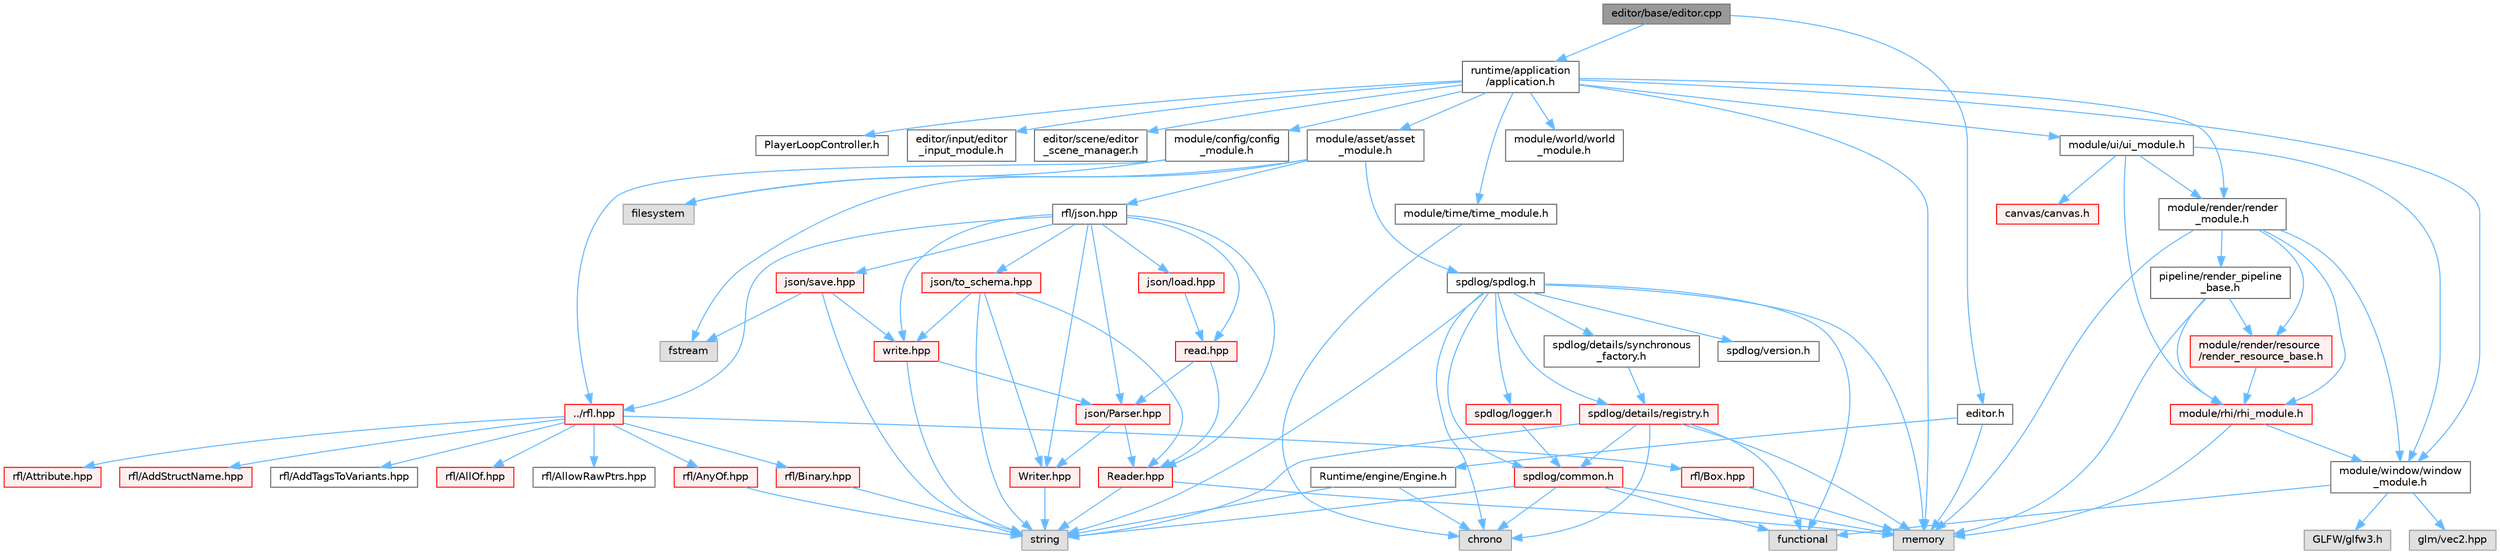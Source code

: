 digraph "editor/base/editor.cpp"
{
 // LATEX_PDF_SIZE
  bgcolor="transparent";
  edge [fontname=Helvetica,fontsize=10,labelfontname=Helvetica,labelfontsize=10];
  node [fontname=Helvetica,fontsize=10,shape=box,height=0.2,width=0.4];
  Node1 [id="Node000001",label="editor/base/editor.cpp",height=0.2,width=0.4,color="gray40", fillcolor="grey60", style="filled", fontcolor="black",tooltip=" "];
  Node1 -> Node2 [id="edge1_Node000001_Node000002",color="steelblue1",style="solid",tooltip=" "];
  Node2 [id="Node000002",label="editor.h",height=0.2,width=0.4,color="grey40", fillcolor="white", style="filled",URL="$editor_8h.html",tooltip=" "];
  Node2 -> Node3 [id="edge2_Node000002_Node000003",color="steelblue1",style="solid",tooltip=" "];
  Node3 [id="Node000003",label="memory",height=0.2,width=0.4,color="grey60", fillcolor="#E0E0E0", style="filled",tooltip=" "];
  Node2 -> Node4 [id="edge3_Node000002_Node000004",color="steelblue1",style="solid",tooltip=" "];
  Node4 [id="Node000004",label="Runtime/engine/Engine.h",height=0.2,width=0.4,color="grey40", fillcolor="white", style="filled",URL="$engine_8h.html",tooltip=" "];
  Node4 -> Node5 [id="edge4_Node000004_Node000005",color="steelblue1",style="solid",tooltip=" "];
  Node5 [id="Node000005",label="chrono",height=0.2,width=0.4,color="grey60", fillcolor="#E0E0E0", style="filled",tooltip=" "];
  Node4 -> Node6 [id="edge5_Node000004_Node000006",color="steelblue1",style="solid",tooltip=" "];
  Node6 [id="Node000006",label="string",height=0.2,width=0.4,color="grey60", fillcolor="#E0E0E0", style="filled",tooltip=" "];
  Node1 -> Node7 [id="edge6_Node000001_Node000007",color="steelblue1",style="solid",tooltip=" "];
  Node7 [id="Node000007",label="runtime/application\l/application.h",height=0.2,width=0.4,color="grey40", fillcolor="white", style="filled",URL="$application_8h.html",tooltip=" "];
  Node7 -> Node3 [id="edge7_Node000007_Node000003",color="steelblue1",style="solid",tooltip=" "];
  Node7 -> Node8 [id="edge8_Node000007_Node000008",color="steelblue1",style="solid",tooltip=" "];
  Node8 [id="Node000008",label="PlayerLoopController.h",height=0.2,width=0.4,color="grey40", fillcolor="white", style="filled",URL="$_player_loop_controller_8h.html",tooltip=" "];
  Node7 -> Node9 [id="edge9_Node000007_Node000009",color="steelblue1",style="solid",tooltip=" "];
  Node9 [id="Node000009",label="editor/input/editor\l_input_module.h",height=0.2,width=0.4,color="grey40", fillcolor="white", style="filled",URL="$editor__input__module_8h.html",tooltip=" "];
  Node7 -> Node10 [id="edge10_Node000007_Node000010",color="steelblue1",style="solid",tooltip=" "];
  Node10 [id="Node000010",label="editor/scene/editor\l_scene_manager.h",height=0.2,width=0.4,color="grey40", fillcolor="white", style="filled",URL="$editor__scene__manager_8h.html",tooltip=" "];
  Node7 -> Node11 [id="edge11_Node000007_Node000011",color="steelblue1",style="solid",tooltip=" "];
  Node11 [id="Node000011",label="module/asset/asset\l_module.h",height=0.2,width=0.4,color="grey40", fillcolor="white", style="filled",URL="$asset__module_8h.html",tooltip=" "];
  Node11 -> Node12 [id="edge12_Node000011_Node000012",color="steelblue1",style="solid",tooltip=" "];
  Node12 [id="Node000012",label="filesystem",height=0.2,width=0.4,color="grey60", fillcolor="#E0E0E0", style="filled",tooltip=" "];
  Node11 -> Node13 [id="edge13_Node000011_Node000013",color="steelblue1",style="solid",tooltip=" "];
  Node13 [id="Node000013",label="fstream",height=0.2,width=0.4,color="grey60", fillcolor="#E0E0E0", style="filled",tooltip=" "];
  Node11 -> Node14 [id="edge14_Node000011_Node000014",color="steelblue1",style="solid",tooltip=" "];
  Node14 [id="Node000014",label="rfl/json.hpp",height=0.2,width=0.4,color="grey40", fillcolor="white", style="filled",URL="$reflect-cpp_2include_2rfl_2json_8hpp.html",tooltip=" "];
  Node14 -> Node15 [id="edge15_Node000014_Node000015",color="steelblue1",style="solid",tooltip=" "];
  Node15 [id="Node000015",label="../rfl.hpp",height=0.2,width=0.4,color="red", fillcolor="#FFF0F0", style="filled",URL="$rfl_8hpp.html",tooltip=" "];
  Node15 -> Node16 [id="edge16_Node000015_Node000016",color="steelblue1",style="solid",tooltip=" "];
  Node16 [id="Node000016",label="rfl/AddStructName.hpp",height=0.2,width=0.4,color="red", fillcolor="#FFF0F0", style="filled",URL="$_add_struct_name_8hpp.html",tooltip=" "];
  Node15 -> Node65 [id="edge17_Node000015_Node000065",color="steelblue1",style="solid",tooltip=" "];
  Node65 [id="Node000065",label="rfl/AddTagsToVariants.hpp",height=0.2,width=0.4,color="grey40", fillcolor="white", style="filled",URL="$_add_tags_to_variants_8hpp.html",tooltip=" "];
  Node15 -> Node66 [id="edge18_Node000015_Node000066",color="steelblue1",style="solid",tooltip=" "];
  Node66 [id="Node000066",label="rfl/AllOf.hpp",height=0.2,width=0.4,color="red", fillcolor="#FFF0F0", style="filled",URL="$_all_of_8hpp.html",tooltip=" "];
  Node15 -> Node75 [id="edge19_Node000015_Node000075",color="steelblue1",style="solid",tooltip=" "];
  Node75 [id="Node000075",label="rfl/AllowRawPtrs.hpp",height=0.2,width=0.4,color="grey40", fillcolor="white", style="filled",URL="$_allow_raw_ptrs_8hpp.html",tooltip=" "];
  Node15 -> Node76 [id="edge20_Node000015_Node000076",color="steelblue1",style="solid",tooltip=" "];
  Node76 [id="Node000076",label="rfl/AnyOf.hpp",height=0.2,width=0.4,color="red", fillcolor="#FFF0F0", style="filled",URL="$_any_of_8hpp.html",tooltip=" "];
  Node76 -> Node6 [id="edge21_Node000076_Node000006",color="steelblue1",style="solid",tooltip=" "];
  Node15 -> Node78 [id="edge22_Node000015_Node000078",color="steelblue1",style="solid",tooltip=" "];
  Node78 [id="Node000078",label="rfl/Attribute.hpp",height=0.2,width=0.4,color="red", fillcolor="#FFF0F0", style="filled",URL="$_attribute_8hpp.html",tooltip=" "];
  Node15 -> Node79 [id="edge23_Node000015_Node000079",color="steelblue1",style="solid",tooltip=" "];
  Node79 [id="Node000079",label="rfl/Binary.hpp",height=0.2,width=0.4,color="red", fillcolor="#FFF0F0", style="filled",URL="$_binary_8hpp.html",tooltip=" "];
  Node79 -> Node6 [id="edge24_Node000079_Node000006",color="steelblue1",style="solid",tooltip=" "];
  Node15 -> Node81 [id="edge25_Node000015_Node000081",color="steelblue1",style="solid",tooltip=" "];
  Node81 [id="Node000081",label="rfl/Box.hpp",height=0.2,width=0.4,color="red", fillcolor="#FFF0F0", style="filled",URL="$_box_8hpp.html",tooltip=" "];
  Node81 -> Node3 [id="edge26_Node000081_Node000003",color="steelblue1",style="solid",tooltip=" "];
  Node14 -> Node306 [id="edge27_Node000014_Node000306",color="steelblue1",style="solid",tooltip=" "];
  Node306 [id="Node000306",label="json/Parser.hpp",height=0.2,width=0.4,color="red", fillcolor="#FFF0F0", style="filled",URL="$json_2_parser_8hpp.html",tooltip=" "];
  Node306 -> Node307 [id="edge28_Node000306_Node000307",color="steelblue1",style="solid",tooltip=" "];
  Node307 [id="Node000307",label="Reader.hpp",height=0.2,width=0.4,color="red", fillcolor="#FFF0F0", style="filled",URL="$json_2_reader_8hpp.html",tooltip=" "];
  Node307 -> Node3 [id="edge29_Node000307_Node000003",color="steelblue1",style="solid",tooltip=" "];
  Node307 -> Node6 [id="edge30_Node000307_Node000006",color="steelblue1",style="solid",tooltip=" "];
  Node306 -> Node449 [id="edge31_Node000306_Node000449",color="steelblue1",style="solid",tooltip=" "];
  Node449 [id="Node000449",label="Writer.hpp",height=0.2,width=0.4,color="red", fillcolor="#FFF0F0", style="filled",URL="$json_2_writer_8hpp.html",tooltip=" "];
  Node449 -> Node6 [id="edge32_Node000449_Node000006",color="steelblue1",style="solid",tooltip=" "];
  Node14 -> Node307 [id="edge33_Node000014_Node000307",color="steelblue1",style="solid",tooltip=" "];
  Node14 -> Node449 [id="edge34_Node000014_Node000449",color="steelblue1",style="solid",tooltip=" "];
  Node14 -> Node450 [id="edge35_Node000014_Node000450",color="steelblue1",style="solid",tooltip=" "];
  Node450 [id="Node000450",label="json/load.hpp",height=0.2,width=0.4,color="red", fillcolor="#FFF0F0", style="filled",URL="$json_2load_8hpp.html",tooltip=" "];
  Node450 -> Node452 [id="edge36_Node000450_Node000452",color="steelblue1",style="solid",tooltip=" "];
  Node452 [id="Node000452",label="read.hpp",height=0.2,width=0.4,color="red", fillcolor="#FFF0F0", style="filled",URL="$json_2read_8hpp.html",tooltip=" "];
  Node452 -> Node306 [id="edge37_Node000452_Node000306",color="steelblue1",style="solid",tooltip=" "];
  Node452 -> Node307 [id="edge38_Node000452_Node000307",color="steelblue1",style="solid",tooltip=" "];
  Node14 -> Node452 [id="edge39_Node000014_Node000452",color="steelblue1",style="solid",tooltip=" "];
  Node14 -> Node453 [id="edge40_Node000014_Node000453",color="steelblue1",style="solid",tooltip=" "];
  Node453 [id="Node000453",label="json/save.hpp",height=0.2,width=0.4,color="red", fillcolor="#FFF0F0", style="filled",URL="$json_2save_8hpp.html",tooltip=" "];
  Node453 -> Node13 [id="edge41_Node000453_Node000013",color="steelblue1",style="solid",tooltip=" "];
  Node453 -> Node6 [id="edge42_Node000453_Node000006",color="steelblue1",style="solid",tooltip=" "];
  Node453 -> Node455 [id="edge43_Node000453_Node000455",color="steelblue1",style="solid",tooltip=" "];
  Node455 [id="Node000455",label="write.hpp",height=0.2,width=0.4,color="red", fillcolor="#FFF0F0", style="filled",URL="$json_2write_8hpp.html",tooltip=" "];
  Node455 -> Node6 [id="edge44_Node000455_Node000006",color="steelblue1",style="solid",tooltip=" "];
  Node455 -> Node306 [id="edge45_Node000455_Node000306",color="steelblue1",style="solid",tooltip=" "];
  Node14 -> Node456 [id="edge46_Node000014_Node000456",color="steelblue1",style="solid",tooltip=" "];
  Node456 [id="Node000456",label="json/to_schema.hpp",height=0.2,width=0.4,color="red", fillcolor="#FFF0F0", style="filled",URL="$json_2to__schema_8hpp.html",tooltip=" "];
  Node456 -> Node6 [id="edge47_Node000456_Node000006",color="steelblue1",style="solid",tooltip=" "];
  Node456 -> Node307 [id="edge48_Node000456_Node000307",color="steelblue1",style="solid",tooltip=" "];
  Node456 -> Node449 [id="edge49_Node000456_Node000449",color="steelblue1",style="solid",tooltip=" "];
  Node456 -> Node455 [id="edge50_Node000456_Node000455",color="steelblue1",style="solid",tooltip=" "];
  Node14 -> Node455 [id="edge51_Node000014_Node000455",color="steelblue1",style="solid",tooltip=" "];
  Node11 -> Node461 [id="edge52_Node000011_Node000461",color="steelblue1",style="solid",tooltip=" "];
  Node461 [id="Node000461",label="spdlog/spdlog.h",height=0.2,width=0.4,color="grey40", fillcolor="white", style="filled",URL="$spdlog_8h.html",tooltip=" "];
  Node461 -> Node462 [id="edge53_Node000461_Node000462",color="steelblue1",style="solid",tooltip=" "];
  Node462 [id="Node000462",label="spdlog/common.h",height=0.2,width=0.4,color="red", fillcolor="#FFF0F0", style="filled",URL="$runtime_2spdlog_2include_2spdlog_2common_8h.html",tooltip=" "];
  Node462 -> Node5 [id="edge54_Node000462_Node000005",color="steelblue1",style="solid",tooltip=" "];
  Node462 -> Node26 [id="edge55_Node000462_Node000026",color="steelblue1",style="solid",tooltip=" "];
  Node26 [id="Node000026",label="functional",height=0.2,width=0.4,color="grey60", fillcolor="#E0E0E0", style="filled",tooltip=" "];
  Node462 -> Node3 [id="edge56_Node000462_Node000003",color="steelblue1",style="solid",tooltip=" "];
  Node462 -> Node6 [id="edge57_Node000462_Node000006",color="steelblue1",style="solid",tooltip=" "];
  Node461 -> Node479 [id="edge58_Node000461_Node000479",color="steelblue1",style="solid",tooltip=" "];
  Node479 [id="Node000479",label="spdlog/details/registry.h",height=0.2,width=0.4,color="red", fillcolor="#FFF0F0", style="filled",URL="$registry_8h.html",tooltip=" "];
  Node479 -> Node462 [id="edge59_Node000479_Node000462",color="steelblue1",style="solid",tooltip=" "];
  Node479 -> Node5 [id="edge60_Node000479_Node000005",color="steelblue1",style="solid",tooltip=" "];
  Node479 -> Node26 [id="edge61_Node000479_Node000026",color="steelblue1",style="solid",tooltip=" "];
  Node479 -> Node3 [id="edge62_Node000479_Node000003",color="steelblue1",style="solid",tooltip=" "];
  Node479 -> Node6 [id="edge63_Node000479_Node000006",color="steelblue1",style="solid",tooltip=" "];
  Node461 -> Node484 [id="edge64_Node000461_Node000484",color="steelblue1",style="solid",tooltip=" "];
  Node484 [id="Node000484",label="spdlog/details/synchronous\l_factory.h",height=0.2,width=0.4,color="grey40", fillcolor="white", style="filled",URL="$synchronous__factory_8h.html",tooltip=" "];
  Node484 -> Node479 [id="edge65_Node000484_Node000479",color="steelblue1",style="solid",tooltip=" "];
  Node461 -> Node485 [id="edge66_Node000461_Node000485",color="steelblue1",style="solid",tooltip=" "];
  Node485 [id="Node000485",label="spdlog/logger.h",height=0.2,width=0.4,color="red", fillcolor="#FFF0F0", style="filled",URL="$logger_8h.html",tooltip=" "];
  Node485 -> Node462 [id="edge67_Node000485_Node000462",color="steelblue1",style="solid",tooltip=" "];
  Node461 -> Node490 [id="edge68_Node000461_Node000490",color="steelblue1",style="solid",tooltip=" "];
  Node490 [id="Node000490",label="spdlog/version.h",height=0.2,width=0.4,color="grey40", fillcolor="white", style="filled",URL="$runtime_2spdlog_2include_2spdlog_2version_8h.html",tooltip=" "];
  Node461 -> Node5 [id="edge69_Node000461_Node000005",color="steelblue1",style="solid",tooltip=" "];
  Node461 -> Node26 [id="edge70_Node000461_Node000026",color="steelblue1",style="solid",tooltip=" "];
  Node461 -> Node3 [id="edge71_Node000461_Node000003",color="steelblue1",style="solid",tooltip=" "];
  Node461 -> Node6 [id="edge72_Node000461_Node000006",color="steelblue1",style="solid",tooltip=" "];
  Node7 -> Node491 [id="edge73_Node000007_Node000491",color="steelblue1",style="solid",tooltip=" "];
  Node491 [id="Node000491",label="module/config/config\l_module.h",height=0.2,width=0.4,color="grey40", fillcolor="white", style="filled",URL="$config__module_8h.html",tooltip=" "];
  Node491 -> Node12 [id="edge74_Node000491_Node000012",color="steelblue1",style="solid",tooltip=" "];
  Node491 -> Node15 [id="edge75_Node000491_Node000015",color="steelblue1",style="solid",tooltip=" "];
  Node7 -> Node492 [id="edge76_Node000007_Node000492",color="steelblue1",style="solid",tooltip=" "];
  Node492 [id="Node000492",label="module/render/render\l_module.h",height=0.2,width=0.4,color="grey40", fillcolor="white", style="filled",URL="$render__module_8h.html",tooltip=" "];
  Node492 -> Node3 [id="edge77_Node000492_Node000003",color="steelblue1",style="solid",tooltip=" "];
  Node492 -> Node493 [id="edge78_Node000492_Node000493",color="steelblue1",style="solid",tooltip=" "];
  Node493 [id="Node000493",label="module/rhi/rhi_module.h",height=0.2,width=0.4,color="red", fillcolor="#FFF0F0", style="filled",URL="$rhi__module_8h.html",tooltip=" "];
  Node493 -> Node494 [id="edge79_Node000493_Node000494",color="steelblue1",style="solid",tooltip=" "];
  Node494 [id="Node000494",label="module/window/window\l_module.h",height=0.2,width=0.4,color="grey40", fillcolor="white", style="filled",URL="$window__module_8h.html",tooltip=" "];
  Node494 -> Node26 [id="edge80_Node000494_Node000026",color="steelblue1",style="solid",tooltip=" "];
  Node494 -> Node495 [id="edge81_Node000494_Node000495",color="steelblue1",style="solid",tooltip=" "];
  Node495 [id="Node000495",label="GLFW/glfw3.h",height=0.2,width=0.4,color="grey60", fillcolor="#E0E0E0", style="filled",tooltip=" "];
  Node494 -> Node496 [id="edge82_Node000494_Node000496",color="steelblue1",style="solid",tooltip=" "];
  Node496 [id="Node000496",label="glm/vec2.hpp",height=0.2,width=0.4,color="grey60", fillcolor="#E0E0E0", style="filled",tooltip=" "];
  Node493 -> Node3 [id="edge83_Node000493_Node000003",color="steelblue1",style="solid",tooltip=" "];
  Node492 -> Node494 [id="edge84_Node000492_Node000494",color="steelblue1",style="solid",tooltip=" "];
  Node492 -> Node505 [id="edge85_Node000492_Node000505",color="steelblue1",style="solid",tooltip=" "];
  Node505 [id="Node000505",label="pipeline/render_pipeline\l_base.h",height=0.2,width=0.4,color="grey40", fillcolor="white", style="filled",URL="$render__pipeline__base_8h.html",tooltip=" "];
  Node505 -> Node3 [id="edge86_Node000505_Node000003",color="steelblue1",style="solid",tooltip=" "];
  Node505 -> Node506 [id="edge87_Node000505_Node000506",color="steelblue1",style="solid",tooltip=" "];
  Node506 [id="Node000506",label="module/render/resource\l/render_resource_base.h",height=0.2,width=0.4,color="red", fillcolor="#FFF0F0", style="filled",URL="$render__resource__base_8h.html",tooltip=" "];
  Node506 -> Node493 [id="edge88_Node000506_Node000493",color="steelblue1",style="solid",tooltip=" "];
  Node505 -> Node493 [id="edge89_Node000505_Node000493",color="steelblue1",style="solid",tooltip=" "];
  Node492 -> Node506 [id="edge90_Node000492_Node000506",color="steelblue1",style="solid",tooltip=" "];
  Node7 -> Node513 [id="edge91_Node000007_Node000513",color="steelblue1",style="solid",tooltip=" "];
  Node513 [id="Node000513",label="module/time/time_module.h",height=0.2,width=0.4,color="grey40", fillcolor="white", style="filled",URL="$time__module_8h.html",tooltip=" "];
  Node513 -> Node5 [id="edge92_Node000513_Node000005",color="steelblue1",style="solid",tooltip=" "];
  Node7 -> Node494 [id="edge93_Node000007_Node000494",color="steelblue1",style="solid",tooltip=" "];
  Node7 -> Node514 [id="edge94_Node000007_Node000514",color="steelblue1",style="solid",tooltip=" "];
  Node514 [id="Node000514",label="module/world/world\l_module.h",height=0.2,width=0.4,color="grey40", fillcolor="white", style="filled",URL="$world__module_8h.html",tooltip=" "];
  Node7 -> Node515 [id="edge95_Node000007_Node000515",color="steelblue1",style="solid",tooltip=" "];
  Node515 [id="Node000515",label="module/ui/ui_module.h",height=0.2,width=0.4,color="grey40", fillcolor="white", style="filled",URL="$ui__module_8h.html",tooltip=" "];
  Node515 -> Node516 [id="edge96_Node000515_Node000516",color="steelblue1",style="solid",tooltip=" "];
  Node516 [id="Node000516",label="canvas/canvas.h",height=0.2,width=0.4,color="red", fillcolor="#FFF0F0", style="filled",URL="$canvas_8h.html",tooltip=" "];
  Node515 -> Node492 [id="edge97_Node000515_Node000492",color="steelblue1",style="solid",tooltip=" "];
  Node515 -> Node493 [id="edge98_Node000515_Node000493",color="steelblue1",style="solid",tooltip=" "];
  Node515 -> Node494 [id="edge99_Node000515_Node000494",color="steelblue1",style="solid",tooltip=" "];
}
